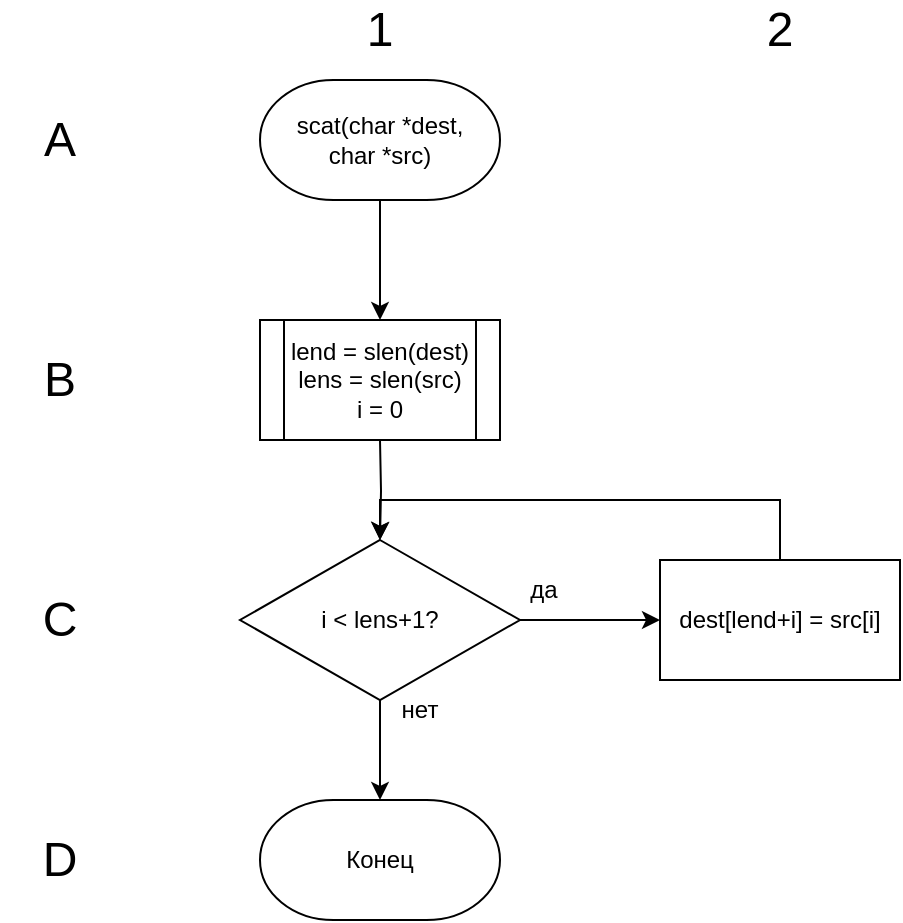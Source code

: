 <mxfile version="22.1.11" type="device">
  <diagram name="Страница — 1" id="ZZ2EfaBm7a6IDFJKJsze">
    <mxGraphModel dx="804" dy="475" grid="1" gridSize="10" guides="1" tooltips="1" connect="1" arrows="1" fold="1" page="1" pageScale="1" pageWidth="827" pageHeight="1169" math="0" shadow="0">
      <root>
        <mxCell id="0" />
        <mxCell id="1" parent="0" />
        <mxCell id="qhTMZGh4AH9Fs-Bt4C3k-4" value="" style="edgeStyle=orthogonalEdgeStyle;rounded=0;orthogonalLoop=1;jettySize=auto;html=1;" parent="1" source="qhTMZGh4AH9Fs-Bt4C3k-1" edge="1">
          <mxGeometry relative="1" as="geometry">
            <mxPoint x="360" y="170" as="targetPoint" />
          </mxGeometry>
        </mxCell>
        <mxCell id="qhTMZGh4AH9Fs-Bt4C3k-1" value="scat(char *dest,&lt;br&gt;char *src)" style="strokeWidth=1;html=1;shape=mxgraph.flowchart.terminator;whiteSpace=wrap;" parent="1" vertex="1">
          <mxGeometry x="300" y="50" width="120" height="60" as="geometry" />
        </mxCell>
        <mxCell id="qhTMZGh4AH9Fs-Bt4C3k-7" value="" style="edgeStyle=orthogonalEdgeStyle;rounded=0;orthogonalLoop=1;jettySize=auto;html=1;" parent="1" target="qhTMZGh4AH9Fs-Bt4C3k-5" edge="1">
          <mxGeometry relative="1" as="geometry">
            <mxPoint x="360" y="230" as="sourcePoint" />
          </mxGeometry>
        </mxCell>
        <mxCell id="gV_0Cxts8DzmQKQQi6Z_-28" style="edgeStyle=orthogonalEdgeStyle;rounded=0;orthogonalLoop=1;jettySize=auto;html=1;" parent="1" source="qhTMZGh4AH9Fs-Bt4C3k-5" target="gV_0Cxts8DzmQKQQi6Z_-27" edge="1">
          <mxGeometry relative="1" as="geometry" />
        </mxCell>
        <mxCell id="qhTMZGh4AH9Fs-Bt4C3k-5" value="i &amp;lt; lens+1?" style="rhombus;whiteSpace=wrap;html=1;" parent="1" vertex="1">
          <mxGeometry x="290" y="280" width="140" height="80" as="geometry" />
        </mxCell>
        <mxCell id="qhTMZGh4AH9Fs-Bt4C3k-15" value="да" style="text;html=1;strokeColor=none;fillColor=none;align=center;verticalAlign=middle;whiteSpace=wrap;rounded=0;" parent="1" vertex="1">
          <mxGeometry x="412" y="290" width="60" height="30" as="geometry" />
        </mxCell>
        <mxCell id="qhTMZGh4AH9Fs-Bt4C3k-16" value="нет" style="text;html=1;strokeColor=none;fillColor=none;align=center;verticalAlign=middle;whiteSpace=wrap;rounded=0;" parent="1" vertex="1">
          <mxGeometry x="350" y="350" width="60" height="30" as="geometry" />
        </mxCell>
        <mxCell id="qhTMZGh4AH9Fs-Bt4C3k-43" value="&lt;font style=&quot;font-size: 24px;&quot;&gt;1&lt;/font&gt;" style="text;html=1;strokeColor=none;fillColor=none;align=center;verticalAlign=middle;whiteSpace=wrap;rounded=0;" parent="1" vertex="1">
          <mxGeometry x="330" y="10" width="60" height="30" as="geometry" />
        </mxCell>
        <mxCell id="qhTMZGh4AH9Fs-Bt4C3k-44" value="&lt;font style=&quot;font-size: 24px;&quot;&gt;2&lt;/font&gt;" style="text;html=1;strokeColor=none;fillColor=none;align=center;verticalAlign=middle;whiteSpace=wrap;rounded=0;" parent="1" vertex="1">
          <mxGeometry x="530" y="10" width="60" height="30" as="geometry" />
        </mxCell>
        <mxCell id="qhTMZGh4AH9Fs-Bt4C3k-46" value="&lt;font style=&quot;font-size: 24px;&quot;&gt;A&lt;/font&gt;" style="text;html=1;strokeColor=none;fillColor=none;align=center;verticalAlign=middle;whiteSpace=wrap;rounded=0;" parent="1" vertex="1">
          <mxGeometry x="170" y="65" width="60" height="30" as="geometry" />
        </mxCell>
        <mxCell id="qhTMZGh4AH9Fs-Bt4C3k-47" value="&lt;font style=&quot;font-size: 24px;&quot;&gt;B&lt;/font&gt;" style="text;html=1;strokeColor=none;fillColor=none;align=center;verticalAlign=middle;whiteSpace=wrap;rounded=0;" parent="1" vertex="1">
          <mxGeometry x="170" y="185" width="60" height="30" as="geometry" />
        </mxCell>
        <mxCell id="qhTMZGh4AH9Fs-Bt4C3k-48" value="&lt;font style=&quot;font-size: 24px;&quot;&gt;C&lt;/font&gt;" style="text;html=1;strokeColor=none;fillColor=none;align=center;verticalAlign=middle;whiteSpace=wrap;rounded=0;" parent="1" vertex="1">
          <mxGeometry x="170" y="305" width="60" height="30" as="geometry" />
        </mxCell>
        <mxCell id="qhTMZGh4AH9Fs-Bt4C3k-49" value="&lt;font style=&quot;font-size: 24px;&quot;&gt;D&lt;/font&gt;" style="text;html=1;strokeColor=none;fillColor=none;align=center;verticalAlign=middle;whiteSpace=wrap;rounded=0;" parent="1" vertex="1">
          <mxGeometry x="170" y="425" width="60" height="30" as="geometry" />
        </mxCell>
        <mxCell id="gV_0Cxts8DzmQKQQi6Z_-29" style="edgeStyle=orthogonalEdgeStyle;rounded=0;orthogonalLoop=1;jettySize=auto;html=1;" parent="1" source="gV_0Cxts8DzmQKQQi6Z_-27" target="qhTMZGh4AH9Fs-Bt4C3k-5" edge="1">
          <mxGeometry relative="1" as="geometry">
            <Array as="points">
              <mxPoint x="560" y="260" />
              <mxPoint x="360" y="260" />
            </Array>
          </mxGeometry>
        </mxCell>
        <mxCell id="gV_0Cxts8DzmQKQQi6Z_-27" value="dest[lend+i] = src[i]" style="rounded=0;whiteSpace=wrap;html=1;" parent="1" vertex="1">
          <mxGeometry x="500" y="290" width="120" height="60" as="geometry" />
        </mxCell>
        <mxCell id="gV_0Cxts8DzmQKQQi6Z_-30" value="Конец" style="strokeWidth=1;html=1;shape=mxgraph.flowchart.terminator;whiteSpace=wrap;" parent="1" vertex="1">
          <mxGeometry x="300" y="410" width="120" height="60" as="geometry" />
        </mxCell>
        <mxCell id="gV_0Cxts8DzmQKQQi6Z_-32" style="edgeStyle=orthogonalEdgeStyle;rounded=0;orthogonalLoop=1;jettySize=auto;html=1;entryX=0.5;entryY=0;entryDx=0;entryDy=0;entryPerimeter=0;" parent="1" source="qhTMZGh4AH9Fs-Bt4C3k-5" target="gV_0Cxts8DzmQKQQi6Z_-30" edge="1">
          <mxGeometry relative="1" as="geometry" />
        </mxCell>
        <mxCell id="uAzf4jEUaIdY89dpt2e_-1" value="lend = slen(dest)&lt;br style=&quot;border-color: var(--border-color);&quot;&gt;lens = slen(src)&lt;br style=&quot;border-color: var(--border-color);&quot;&gt;i = 0" style="shape=process;whiteSpace=wrap;html=1;backgroundOutline=1;" vertex="1" parent="1">
          <mxGeometry x="300" y="170" width="120" height="60" as="geometry" />
        </mxCell>
      </root>
    </mxGraphModel>
  </diagram>
</mxfile>
